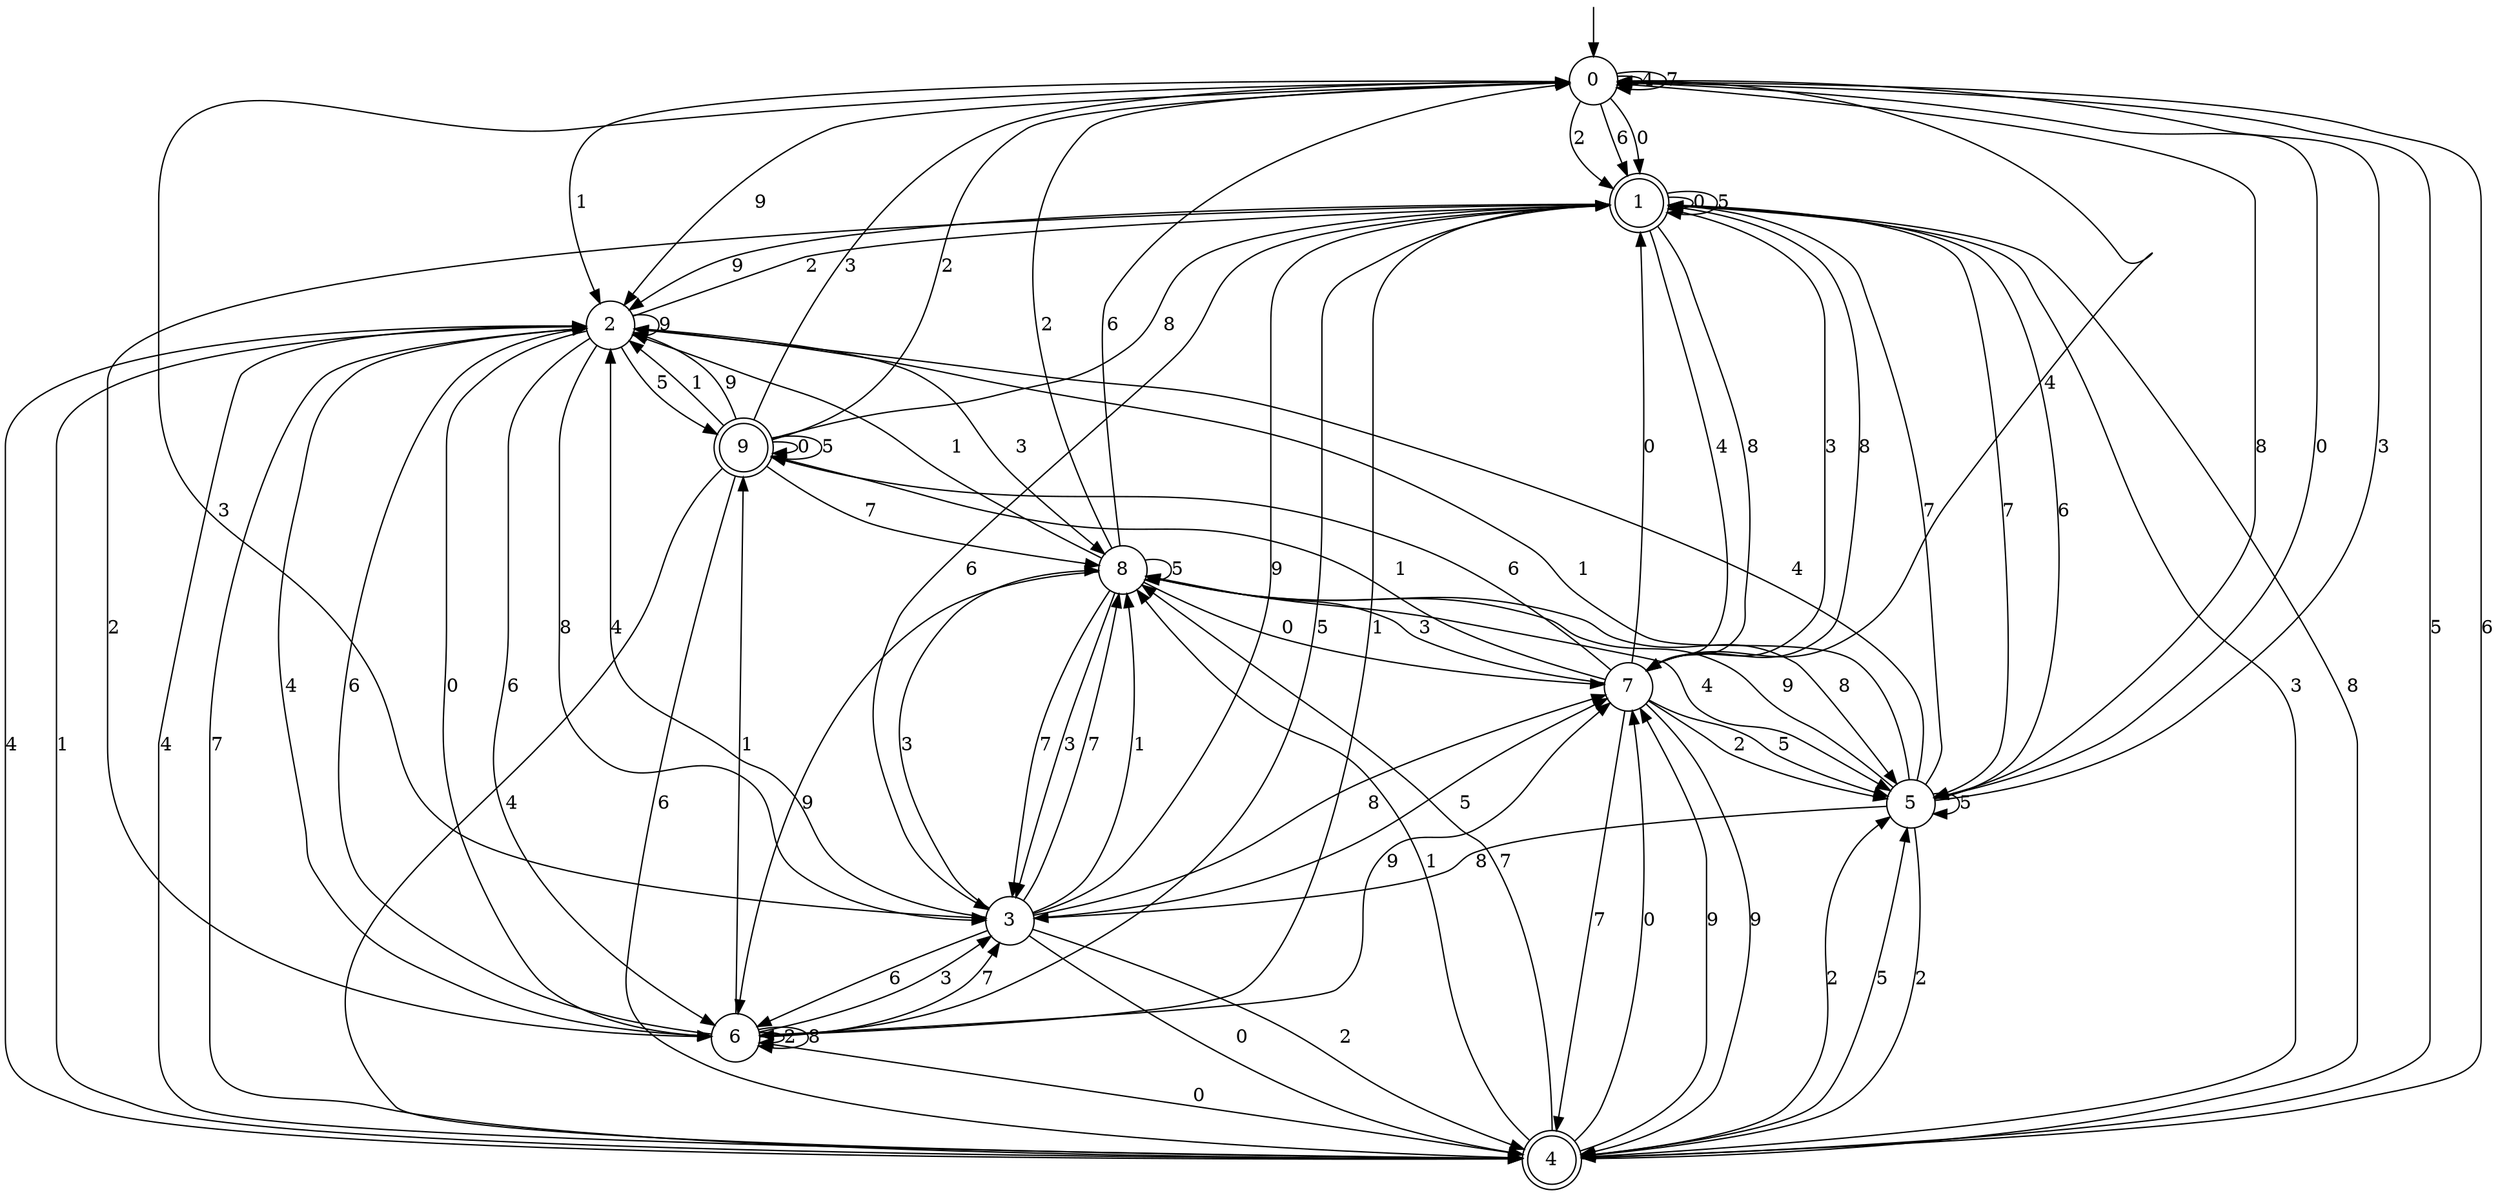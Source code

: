 digraph g {

	s0 [shape="circle" label="0"];
	s1 [shape="doublecircle" label="1"];
	s2 [shape="circle" label="2"];
	s3 [shape="circle" label="3"];
	s4 [shape="doublecircle" label="4"];
	s5 [shape="circle" label="5"];
	s6 [shape="circle" label="6"];
	s7 [shape="circle" label="7"];
	s8 [shape="circle" label="8"];
	s9 [shape="doublecircle" label="9"];
	s0 -> s1 [label="0"];
	s0 -> s2 [label="1"];
	s0 -> s1 [label="2"];
	s0 -> s3 [label="3"];
	s0 -> s0 [label="4"];
	s0 -> s4 [label="5"];
	s0 -> s1 [label="6"];
	s0 -> s0 [label="7"];
	s0 -> s5 [label="8"];
	s0 -> s2 [label="9"];
	s1 -> s1 [label="0"];
	s1 -> s6 [label="1"];
	s1 -> s6 [label="2"];
	s1 -> s7 [label="3"];
	s1 -> s7 [label="4"];
	s1 -> s1 [label="5"];
	s1 -> s3 [label="6"];
	s1 -> s5 [label="7"];
	s1 -> s7 [label="8"];
	s1 -> s2 [label="9"];
	s2 -> s6 [label="0"];
	s2 -> s4 [label="1"];
	s2 -> s1 [label="2"];
	s2 -> s8 [label="3"];
	s2 -> s4 [label="4"];
	s2 -> s9 [label="5"];
	s2 -> s6 [label="6"];
	s2 -> s4 [label="7"];
	s2 -> s3 [label="8"];
	s2 -> s2 [label="9"];
	s3 -> s4 [label="0"];
	s3 -> s8 [label="1"];
	s3 -> s4 [label="2"];
	s3 -> s8 [label="3"];
	s3 -> s2 [label="4"];
	s3 -> s7 [label="5"];
	s3 -> s6 [label="6"];
	s3 -> s8 [label="7"];
	s3 -> s7 [label="8"];
	s3 -> s1 [label="9"];
	s4 -> s7 [label="0"];
	s4 -> s8 [label="1"];
	s4 -> s5 [label="2"];
	s4 -> s1 [label="3"];
	s4 -> s2 [label="4"];
	s4 -> s5 [label="5"];
	s4 -> s0 [label="6"];
	s4 -> s8 [label="7"];
	s4 -> s1 [label="8"];
	s4 -> s7 [label="9"];
	s5 -> s0 [label="0"];
	s5 -> s2 [label="1"];
	s5 -> s4 [label="2"];
	s5 -> s0 [label="3"];
	s5 -> s2 [label="4"];
	s5 -> s5 [label="5"];
	s5 -> s1 [label="6"];
	s5 -> s1 [label="7"];
	s5 -> s3 [label="8"];
	s5 -> s8 [label="9"];
	s6 -> s4 [label="0"];
	s6 -> s9 [label="1"];
	s6 -> s6 [label="2"];
	s6 -> s3 [label="3"];
	s6 -> s2 [label="4"];
	s6 -> s1 [label="5"];
	s6 -> s2 [label="6"];
	s6 -> s3 [label="7"];
	s6 -> s6 [label="8"];
	s6 -> s7 [label="9"];
	s7 -> s1 [label="0"];
	s7 -> s9 [label="1"];
	s7 -> s5 [label="2"];
	s7 -> s8 [label="3"];
	s7 -> s0 [label="4"];
	s7 -> s5 [label="5"];
	s7 -> s9 [label="6"];
	s7 -> s4 [label="7"];
	s7 -> s1 [label="8"];
	s7 -> s4 [label="9"];
	s8 -> s7 [label="0"];
	s8 -> s2 [label="1"];
	s8 -> s0 [label="2"];
	s8 -> s3 [label="3"];
	s8 -> s5 [label="4"];
	s8 -> s8 [label="5"];
	s8 -> s0 [label="6"];
	s8 -> s3 [label="7"];
	s8 -> s5 [label="8"];
	s8 -> s6 [label="9"];
	s9 -> s9 [label="0"];
	s9 -> s2 [label="1"];
	s9 -> s0 [label="2"];
	s9 -> s0 [label="3"];
	s9 -> s4 [label="4"];
	s9 -> s9 [label="5"];
	s9 -> s4 [label="6"];
	s9 -> s8 [label="7"];
	s9 -> s1 [label="8"];
	s9 -> s2 [label="9"];

__start0 [label="" shape="none" width="0" height="0"];
__start0 -> s0;

}
